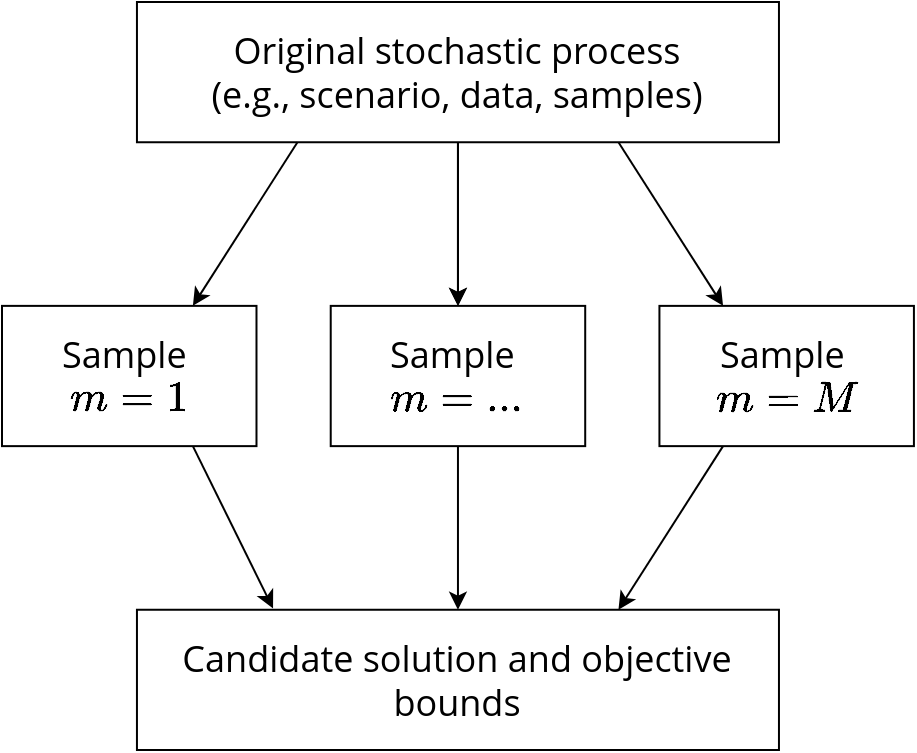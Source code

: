 <mxfile pages="2">
    <diagram name="SAA-scheme" id="f0rrc8i6aAXm8qsJPIJ2">
        <mxGraphModel dx="1464" dy="878" grid="1" gridSize="10" guides="1" tooltips="1" connect="1" arrows="1" fold="1" page="1" pageScale="1" pageWidth="827" pageHeight="1169" math="1" shadow="0">
            <root>
                <mxCell id="0"/>
                <mxCell id="1" parent="0"/>
                <mxCell id="8gTrgooOj6TbEEcFck_d-3" value="" style="rounded=0;orthogonalLoop=1;jettySize=auto;html=1;fontFamily=Open Sans;fontSource=https%3A%2F%2Ffonts.googleapis.com%2Fcss%3Ffamily%3DOpen%2BSans;fontSize=18;" parent="1" source="8gTrgooOj6TbEEcFck_d-1" target="8gTrgooOj6TbEEcFck_d-2" edge="1">
                    <mxGeometry relative="1" as="geometry"/>
                </mxCell>
                <mxCell id="8gTrgooOj6TbEEcFck_d-6" value="" style="rounded=0;orthogonalLoop=1;jettySize=auto;html=1;fontFamily=Open Sans;fontSource=https%3A%2F%2Ffonts.googleapis.com%2Fcss%3Ffamily%3DOpen%2BSans;fontSize=18;" parent="1" source="8gTrgooOj6TbEEcFck_d-1" target="8gTrgooOj6TbEEcFck_d-2" edge="1">
                    <mxGeometry relative="1" as="geometry"/>
                </mxCell>
                <mxCell id="8gTrgooOj6TbEEcFck_d-8" style="rounded=0;orthogonalLoop=1;jettySize=auto;html=1;entryX=0.25;entryY=0;entryDx=0;entryDy=0;exitX=0.75;exitY=1;exitDx=0;exitDy=0;fontFamily=Open Sans;fontSource=https%3A%2F%2Ffonts.googleapis.com%2Fcss%3Ffamily%3DOpen%2BSans;fontSize=18;" parent="1" source="8gTrgooOj6TbEEcFck_d-1" target="8gTrgooOj6TbEEcFck_d-7" edge="1">
                    <mxGeometry relative="1" as="geometry"/>
                </mxCell>
                <mxCell id="8gTrgooOj6TbEEcFck_d-1" value="Original stochastic process &lt;br style=&quot;font-size: 18px;&quot;&gt;(e.g., scenario, data, samples)" style="rounded=0;whiteSpace=wrap;html=1;fontFamily=Open Sans;fontSource=https%3A%2F%2Ffonts.googleapis.com%2Fcss%3Ffamily%3DOpen%2BSans;fontSize=18;" parent="1" vertex="1">
                    <mxGeometry x="252.477" y="116" width="321.005" height="70.125" as="geometry"/>
                </mxCell>
                <mxCell id="8gTrgooOj6TbEEcFck_d-5" value="" style="rounded=0;orthogonalLoop=1;jettySize=auto;html=1;exitX=0.25;exitY=1;exitDx=0;exitDy=0;entryX=0.75;entryY=0;entryDx=0;entryDy=0;fontFamily=Open Sans;fontSource=https%3A%2F%2Ffonts.googleapis.com%2Fcss%3Ffamily%3DOpen%2BSans;fontSize=18;" parent="1" source="8gTrgooOj6TbEEcFck_d-1" target="8gTrgooOj6TbEEcFck_d-4" edge="1">
                    <mxGeometry relative="1" as="geometry"/>
                </mxCell>
                <mxCell id="8gTrgooOj6TbEEcFck_d-10" value="" style="rounded=0;orthogonalLoop=1;jettySize=auto;html=1;fontFamily=Open Sans;fontSource=https%3A%2F%2Ffonts.googleapis.com%2Fcss%3Ffamily%3DOpen%2BSans;fontSize=18;" parent="1" source="8gTrgooOj6TbEEcFck_d-2" target="8gTrgooOj6TbEEcFck_d-9" edge="1">
                    <mxGeometry relative="1" as="geometry"/>
                </mxCell>
                <mxCell id="8gTrgooOj6TbEEcFck_d-2" value="Sample&amp;nbsp;&lt;div style=&quot;font-size: 18px;&quot;&gt;`m=...`&lt;/div&gt;" style="rounded=0;whiteSpace=wrap;html=1;fontFamily=Open Sans;fontSource=https%3A%2F%2Ffonts.googleapis.com%2Fcss%3Ffamily%3DOpen%2BSans;fontSize=18;" parent="1" vertex="1">
                    <mxGeometry x="349.358" y="267.938" width="127.245" height="70.125" as="geometry"/>
                </mxCell>
                <mxCell id="8gTrgooOj6TbEEcFck_d-11" style="rounded=0;orthogonalLoop=1;jettySize=auto;html=1;entryX=0.212;entryY=-0.009;entryDx=0;entryDy=0;exitX=0.75;exitY=1;exitDx=0;exitDy=0;entryPerimeter=0;fontFamily=Open Sans;fontSource=https%3A%2F%2Ffonts.googleapis.com%2Fcss%3Ffamily%3DOpen%2BSans;fontSize=18;" parent="1" source="8gTrgooOj6TbEEcFck_d-4" target="8gTrgooOj6TbEEcFck_d-9" edge="1">
                    <mxGeometry relative="1" as="geometry"/>
                </mxCell>
                <mxCell id="8gTrgooOj6TbEEcFck_d-4" value="Sample&amp;nbsp;&lt;div style=&quot;font-size: 18px;&quot;&gt;`m=1`&lt;/div&gt;" style="rounded=0;whiteSpace=wrap;html=1;fontFamily=Open Sans;fontSource=https%3A%2F%2Ffonts.googleapis.com%2Fcss%3Ffamily%3DOpen%2BSans;fontSize=18;" parent="1" vertex="1">
                    <mxGeometry x="185" y="267.938" width="127.245" height="70.125" as="geometry"/>
                </mxCell>
                <mxCell id="8gTrgooOj6TbEEcFck_d-13" style="rounded=0;orthogonalLoop=1;jettySize=auto;html=1;entryX=0.75;entryY=0;entryDx=0;entryDy=0;exitX=0.25;exitY=1;exitDx=0;exitDy=0;fontFamily=Open Sans;fontSource=https%3A%2F%2Ffonts.googleapis.com%2Fcss%3Ffamily%3DOpen%2BSans;fontSize=18;" parent="1" source="8gTrgooOj6TbEEcFck_d-7" target="8gTrgooOj6TbEEcFck_d-9" edge="1">
                    <mxGeometry relative="1" as="geometry"/>
                </mxCell>
                <mxCell id="8gTrgooOj6TbEEcFck_d-7" value="Sample&amp;nbsp;&lt;div style=&quot;font-size: 18px;&quot;&gt;`m = M`&lt;/div&gt;" style="rounded=0;whiteSpace=wrap;html=1;fontFamily=Open Sans;fontSource=https%3A%2F%2Ffonts.googleapis.com%2Fcss%3Ffamily%3DOpen%2BSans;fontSize=18;" parent="1" vertex="1">
                    <mxGeometry x="513.715" y="267.938" width="127.245" height="70.125" as="geometry"/>
                </mxCell>
                <mxCell id="8gTrgooOj6TbEEcFck_d-9" value="Candidate solution and objective bounds" style="rounded=0;whiteSpace=wrap;html=1;fontFamily=Open Sans;fontSource=https%3A%2F%2Ffonts.googleapis.com%2Fcss%3Ffamily%3DOpen%2BSans;fontSize=18;" parent="1" vertex="1">
                    <mxGeometry x="252.477" y="419.875" width="321.005" height="70.125" as="geometry"/>
                </mxCell>
            </root>
        </mxGraphModel>
    </diagram>
    <diagram id="qu9fP_dkWNyuTwlDpjPj" name="2-stage">
        <mxGraphModel dx="1464" dy="878" grid="1" gridSize="10" guides="1" tooltips="1" connect="1" arrows="1" fold="1" page="1" pageScale="1" pageWidth="827" pageHeight="1169" math="1" shadow="0">
            <root>
                <mxCell id="0"/>
                <mxCell id="1" parent="0"/>
                <mxCell id="Zfv16ZJ5H5U2QIz4S8eO-2" value="" style="edgeStyle=none;html=1;fontFamily=Open Sans;fontSource=https%3A%2F%2Ffonts.googleapis.com%2Fcss%3Ffamily%3DOpen%2BSans;fontSize=18;entryX=0;entryY=0.5;entryDx=0;entryDy=0;" parent="1" source="0-JBRt_FBzRouFiiBbtC-1" target="Zfv16ZJ5H5U2QIz4S8eO-1" edge="1">
                    <mxGeometry relative="1" as="geometry"/>
                </mxCell>
                <mxCell id="Zfv16ZJ5H5U2QIz4S8eO-5" value="" style="edgeStyle=none;html=1;fontFamily=Open Sans;fontSource=https%3A%2F%2Ffonts.googleapis.com%2Fcss%3Ffamily%3DOpen%2BSans;fontSize=18;entryX=-0.008;entryY=0.383;entryDx=0;entryDy=0;entryPerimeter=0;" parent="1" source="0-JBRt_FBzRouFiiBbtC-1" target="Zfv16ZJ5H5U2QIz4S8eO-3" edge="1">
                    <mxGeometry relative="1" as="geometry"/>
                </mxCell>
                <mxCell id="Zfv16ZJ5H5U2QIz4S8eO-7" value="" style="edgeStyle=none;html=1;fontFamily=Open Sans;fontSource=https%3A%2F%2Ffonts.googleapis.com%2Fcss%3Ffamily%3DOpen%2BSans;fontSize=18;" parent="1" source="0-JBRt_FBzRouFiiBbtC-1" target="Zfv16ZJ5H5U2QIz4S8eO-6" edge="1">
                    <mxGeometry relative="1" as="geometry"/>
                </mxCell>
                <mxCell id="0-JBRt_FBzRouFiiBbtC-1" value="Decide land &lt;br style=&quot;font-size: 18px;&quot;&gt;allocation" style="rounded=0;whiteSpace=wrap;html=1;fontFamily=Open Sans;fontSource=https%3A%2F%2Ffonts.googleapis.com%2Fcss%3Ffamily%3DOpen%2BSans;fontSize=18;" parent="1" vertex="1">
                    <mxGeometry x="140" y="295" width="120" height="60" as="geometry"/>
                </mxCell>
                <mxCell id="Zfv16ZJ5H5U2QIz4S8eO-1" value="Decide purchase&lt;br style=&quot;font-size: 18px;&quot;&gt;and sale" style="rounded=0;whiteSpace=wrap;html=1;fontFamily=Open Sans;fontSource=https%3A%2F%2Ffonts.googleapis.com%2Fcss%3Ffamily%3DOpen%2BSans;fontSize=18;" parent="1" vertex="1">
                    <mxGeometry x="340" y="200" width="160" height="60" as="geometry"/>
                </mxCell>
                <mxCell id="Zfv16ZJ5H5U2QIz4S8eO-3" value="Decide purchase&lt;br style=&quot;border-color: var(--border-color); font-size: 18px;&quot;&gt;and sale" style="rounded=0;whiteSpace=wrap;html=1;fontFamily=Open Sans;fontSource=https%3A%2F%2Ffonts.googleapis.com%2Fcss%3Ffamily%3DOpen%2BSans;fontSize=18;" parent="1" vertex="1">
                    <mxGeometry x="340" y="390" width="160" height="60" as="geometry"/>
                </mxCell>
                <mxCell id="Zfv16ZJ5H5U2QIz4S8eO-6" value="Decide purchase&lt;br style=&quot;border-color: var(--border-color); font-size: 18px;&quot;&gt;and sale" style="rounded=0;whiteSpace=wrap;html=1;fontFamily=Open Sans;fontSource=https%3A%2F%2Ffonts.googleapis.com%2Fcss%3Ffamily%3DOpen%2BSans;fontSize=18;" parent="1" vertex="1">
                    <mxGeometry x="340" y="295" width="160" height="60" as="geometry"/>
                </mxCell>
                <mxCell id="Zfv16ZJ5H5U2QIz4S8eO-8" value="$$s=1$$" style="text;html=1;strokeColor=none;fillColor=none;align=center;verticalAlign=middle;whiteSpace=wrap;rounded=0;fontFamily=Open Sans;fontSource=https%3A%2F%2Ffonts.googleapis.com%2Fcss%3Ffamily%3DOpen%2BSans;fontSize=18;rotation=-35;" parent="1" vertex="1">
                    <mxGeometry x="250" y="240" width="60" height="30" as="geometry"/>
                </mxCell>
                <mxCell id="Zfv16ZJ5H5U2QIz4S8eO-9" value="$$s=2$$" style="text;html=1;strokeColor=none;fillColor=none;align=center;verticalAlign=middle;whiteSpace=wrap;rounded=0;fontFamily=Open Sans;fontSource=https%3A%2F%2Ffonts.googleapis.com%2Fcss%3Ffamily%3DOpen%2BSans;fontSize=18;rotation=0;" parent="1" vertex="1">
                    <mxGeometry x="270" y="295" width="60" height="30" as="geometry"/>
                </mxCell>
                <mxCell id="Zfv16ZJ5H5U2QIz4S8eO-10" value="$$s=3$$" style="text;html=1;strokeColor=none;fillColor=none;align=center;verticalAlign=middle;whiteSpace=wrap;rounded=0;fontFamily=Open Sans;fontSource=https%3A%2F%2Ffonts.googleapis.com%2Fcss%3Ffamily%3DOpen%2BSans;fontSize=18;rotation=31;" parent="1" vertex="1">
                    <mxGeometry x="269" y="356" width="60" height="30" as="geometry"/>
                </mxCell>
            </root>
        </mxGraphModel>
    </diagram>
</mxfile>